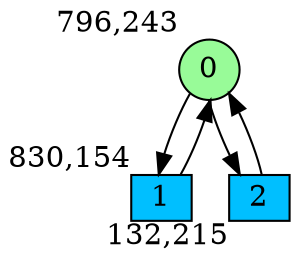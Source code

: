 digraph G {
graph [bgcolor=white]
node [shape=circle, style = filled, fillcolor=white,fixedsize=true, width=0.4, height=0.3 ]
0[xlabel="796,243", pos = "10.375,0!", fillcolor=palegreen ];
1[xlabel="830,154", pos = "10.9063,1.39063!", fillcolor=deepskyblue, shape=box ];
2[xlabel="132,215", pos = "0,0.4375!", fillcolor=deepskyblue, shape=box ];
0->1 ;
0->2 ;
1->0 ;
2->0 ;
}
